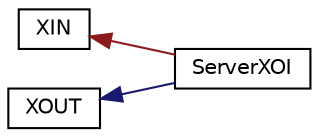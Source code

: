 digraph "Иерархия классов. Графический вид."
{
 // LATEX_PDF_SIZE
  edge [fontname="Helvetica",fontsize="10",labelfontname="Helvetica",labelfontsize="10"];
  node [fontname="Helvetica",fontsize="10",shape=record];
  rankdir="LR";
  Node0 [label="XIN",height=0.2,width=0.4,color="black", fillcolor="white", style="filled",URL="$classXIN.html",tooltip="Класс для приема данных и отправки подтверждений."];
  Node0 -> Node1 [dir="back",color="firebrick4",fontsize="10",style="solid",fontname="Helvetica"];
  Node1 [label="ServerXOI",height=0.2,width=0.4,color="black", fillcolor="white", style="filled",URL="$classServerXOI.html",tooltip="Класс сервера с асинхронным вводом XIN и выводом XOUT."];
  Node2 [label="XOUT",height=0.2,width=0.4,color="black", fillcolor="white", style="filled",URL="$classXOUT.html",tooltip="Класс для отправки данных в сокет и приема подтверждений."];
  Node2 -> Node1 [dir="back",color="midnightblue",fontsize="10",style="solid",fontname="Helvetica"];
}
